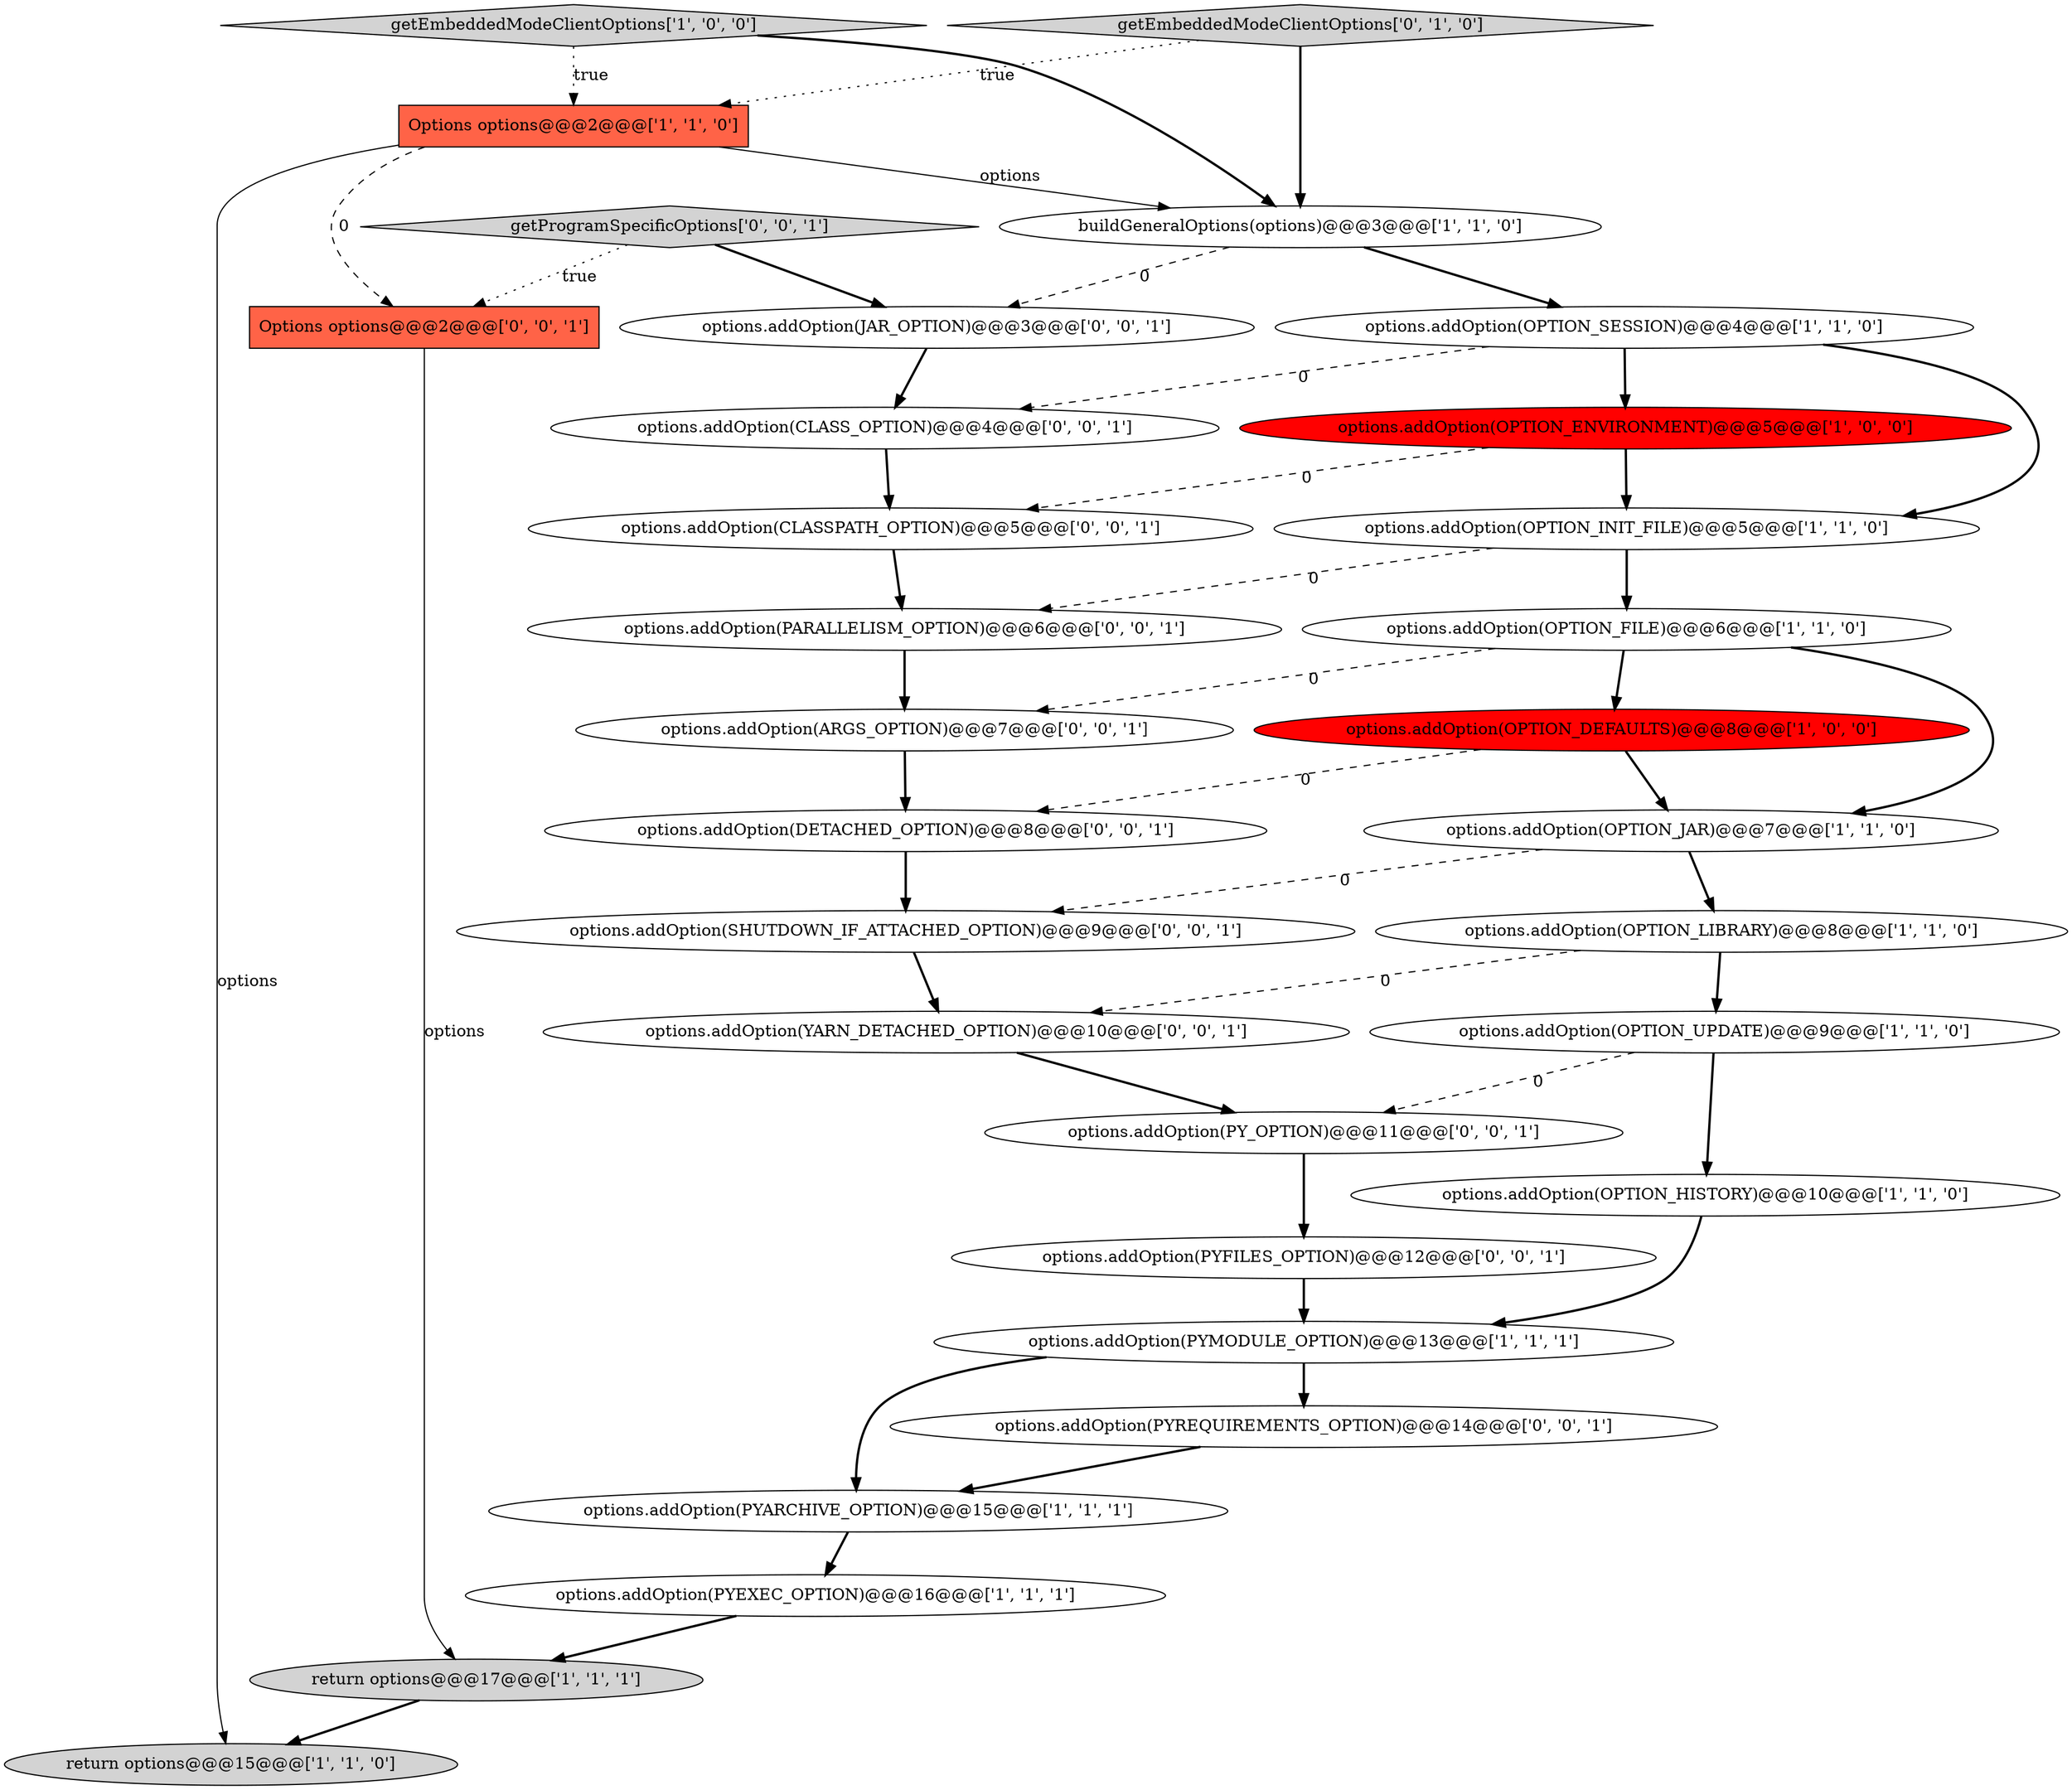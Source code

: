 digraph {
19 [style = filled, label = "options.addOption(PARALLELISM_OPTION)@@@6@@@['0', '0', '1']", fillcolor = white, shape = ellipse image = "AAA0AAABBB3BBB"];
20 [style = filled, label = "options.addOption(CLASSPATH_OPTION)@@@5@@@['0', '0', '1']", fillcolor = white, shape = ellipse image = "AAA0AAABBB3BBB"];
4 [style = filled, label = "options.addOption(OPTION_LIBRARY)@@@8@@@['1', '1', '0']", fillcolor = white, shape = ellipse image = "AAA0AAABBB1BBB"];
8 [style = filled, label = "options.addOption(OPTION_INIT_FILE)@@@5@@@['1', '1', '0']", fillcolor = white, shape = ellipse image = "AAA0AAABBB1BBB"];
5 [style = filled, label = "options.addOption(OPTION_HISTORY)@@@10@@@['1', '1', '0']", fillcolor = white, shape = ellipse image = "AAA0AAABBB1BBB"];
22 [style = filled, label = "options.addOption(ARGS_OPTION)@@@7@@@['0', '0', '1']", fillcolor = white, shape = ellipse image = "AAA0AAABBB3BBB"];
13 [style = filled, label = "return options@@@15@@@['1', '1', '0']", fillcolor = lightgray, shape = ellipse image = "AAA0AAABBB1BBB"];
2 [style = filled, label = "options.addOption(OPTION_UPDATE)@@@9@@@['1', '1', '0']", fillcolor = white, shape = ellipse image = "AAA0AAABBB1BBB"];
23 [style = filled, label = "Options options@@@2@@@['0', '0', '1']", fillcolor = tomato, shape = box image = "AAA0AAABBB3BBB"];
9 [style = filled, label = "options.addOption(OPTION_JAR)@@@7@@@['1', '1', '0']", fillcolor = white, shape = ellipse image = "AAA0AAABBB1BBB"];
26 [style = filled, label = "options.addOption(SHUTDOWN_IF_ATTACHED_OPTION)@@@9@@@['0', '0', '1']", fillcolor = white, shape = ellipse image = "AAA0AAABBB3BBB"];
24 [style = filled, label = "options.addOption(PY_OPTION)@@@11@@@['0', '0', '1']", fillcolor = white, shape = ellipse image = "AAA0AAABBB3BBB"];
27 [style = filled, label = "options.addOption(CLASS_OPTION)@@@4@@@['0', '0', '1']", fillcolor = white, shape = ellipse image = "AAA0AAABBB3BBB"];
6 [style = filled, label = "options.addOption(OPTION_SESSION)@@@4@@@['1', '1', '0']", fillcolor = white, shape = ellipse image = "AAA0AAABBB1BBB"];
28 [style = filled, label = "getProgramSpecificOptions['0', '0', '1']", fillcolor = lightgray, shape = diamond image = "AAA0AAABBB3BBB"];
3 [style = filled, label = "options.addOption(OPTION_ENVIRONMENT)@@@5@@@['1', '0', '0']", fillcolor = red, shape = ellipse image = "AAA1AAABBB1BBB"];
21 [style = filled, label = "options.addOption(DETACHED_OPTION)@@@8@@@['0', '0', '1']", fillcolor = white, shape = ellipse image = "AAA0AAABBB3BBB"];
18 [style = filled, label = "options.addOption(PYFILES_OPTION)@@@12@@@['0', '0', '1']", fillcolor = white, shape = ellipse image = "AAA0AAABBB3BBB"];
29 [style = filled, label = "options.addOption(PYREQUIREMENTS_OPTION)@@@14@@@['0', '0', '1']", fillcolor = white, shape = ellipse image = "AAA0AAABBB3BBB"];
10 [style = filled, label = "return options@@@17@@@['1', '1', '1']", fillcolor = lightgray, shape = ellipse image = "AAA0AAABBB1BBB"];
16 [style = filled, label = "options.addOption(PYMODULE_OPTION)@@@13@@@['1', '1', '1']", fillcolor = white, shape = ellipse image = "AAA0AAABBB1BBB"];
11 [style = filled, label = "options.addOption(OPTION_FILE)@@@6@@@['1', '1', '0']", fillcolor = white, shape = ellipse image = "AAA0AAABBB1BBB"];
14 [style = filled, label = "Options options@@@2@@@['1', '1', '0']", fillcolor = tomato, shape = box image = "AAA0AAABBB1BBB"];
7 [style = filled, label = "getEmbeddedModeClientOptions['1', '0', '0']", fillcolor = lightgray, shape = diamond image = "AAA0AAABBB1BBB"];
15 [style = filled, label = "buildGeneralOptions(options)@@@3@@@['1', '1', '0']", fillcolor = white, shape = ellipse image = "AAA0AAABBB1BBB"];
1 [style = filled, label = "options.addOption(PYEXEC_OPTION)@@@16@@@['1', '1', '1']", fillcolor = white, shape = ellipse image = "AAA0AAABBB1BBB"];
30 [style = filled, label = "options.addOption(JAR_OPTION)@@@3@@@['0', '0', '1']", fillcolor = white, shape = ellipse image = "AAA0AAABBB3BBB"];
25 [style = filled, label = "options.addOption(YARN_DETACHED_OPTION)@@@10@@@['0', '0', '1']", fillcolor = white, shape = ellipse image = "AAA0AAABBB3BBB"];
12 [style = filled, label = "options.addOption(PYARCHIVE_OPTION)@@@15@@@['1', '1', '1']", fillcolor = white, shape = ellipse image = "AAA0AAABBB1BBB"];
17 [style = filled, label = "getEmbeddedModeClientOptions['0', '1', '0']", fillcolor = lightgray, shape = diamond image = "AAA0AAABBB2BBB"];
0 [style = filled, label = "options.addOption(OPTION_DEFAULTS)@@@8@@@['1', '0', '0']", fillcolor = red, shape = ellipse image = "AAA1AAABBB1BBB"];
6->3 [style = bold, label=""];
8->19 [style = dashed, label="0"];
0->9 [style = bold, label=""];
7->14 [style = dotted, label="true"];
28->30 [style = bold, label=""];
9->4 [style = bold, label=""];
26->25 [style = bold, label=""];
16->29 [style = bold, label=""];
30->27 [style = bold, label=""];
14->13 [style = solid, label="options"];
11->22 [style = dashed, label="0"];
22->21 [style = bold, label=""];
17->14 [style = dotted, label="true"];
15->30 [style = dashed, label="0"];
15->6 [style = bold, label=""];
4->2 [style = bold, label=""];
11->9 [style = bold, label=""];
12->1 [style = bold, label=""];
24->18 [style = bold, label=""];
5->16 [style = bold, label=""];
4->25 [style = dashed, label="0"];
25->24 [style = bold, label=""];
21->26 [style = bold, label=""];
18->16 [style = bold, label=""];
11->0 [style = bold, label=""];
29->12 [style = bold, label=""];
14->23 [style = dashed, label="0"];
10->13 [style = bold, label=""];
6->27 [style = dashed, label="0"];
0->21 [style = dashed, label="0"];
3->8 [style = bold, label=""];
3->20 [style = dashed, label="0"];
6->8 [style = bold, label=""];
9->26 [style = dashed, label="0"];
17->15 [style = bold, label=""];
28->23 [style = dotted, label="true"];
7->15 [style = bold, label=""];
2->24 [style = dashed, label="0"];
23->10 [style = solid, label="options"];
20->19 [style = bold, label=""];
1->10 [style = bold, label=""];
8->11 [style = bold, label=""];
19->22 [style = bold, label=""];
16->12 [style = bold, label=""];
27->20 [style = bold, label=""];
2->5 [style = bold, label=""];
14->15 [style = solid, label="options"];
}
